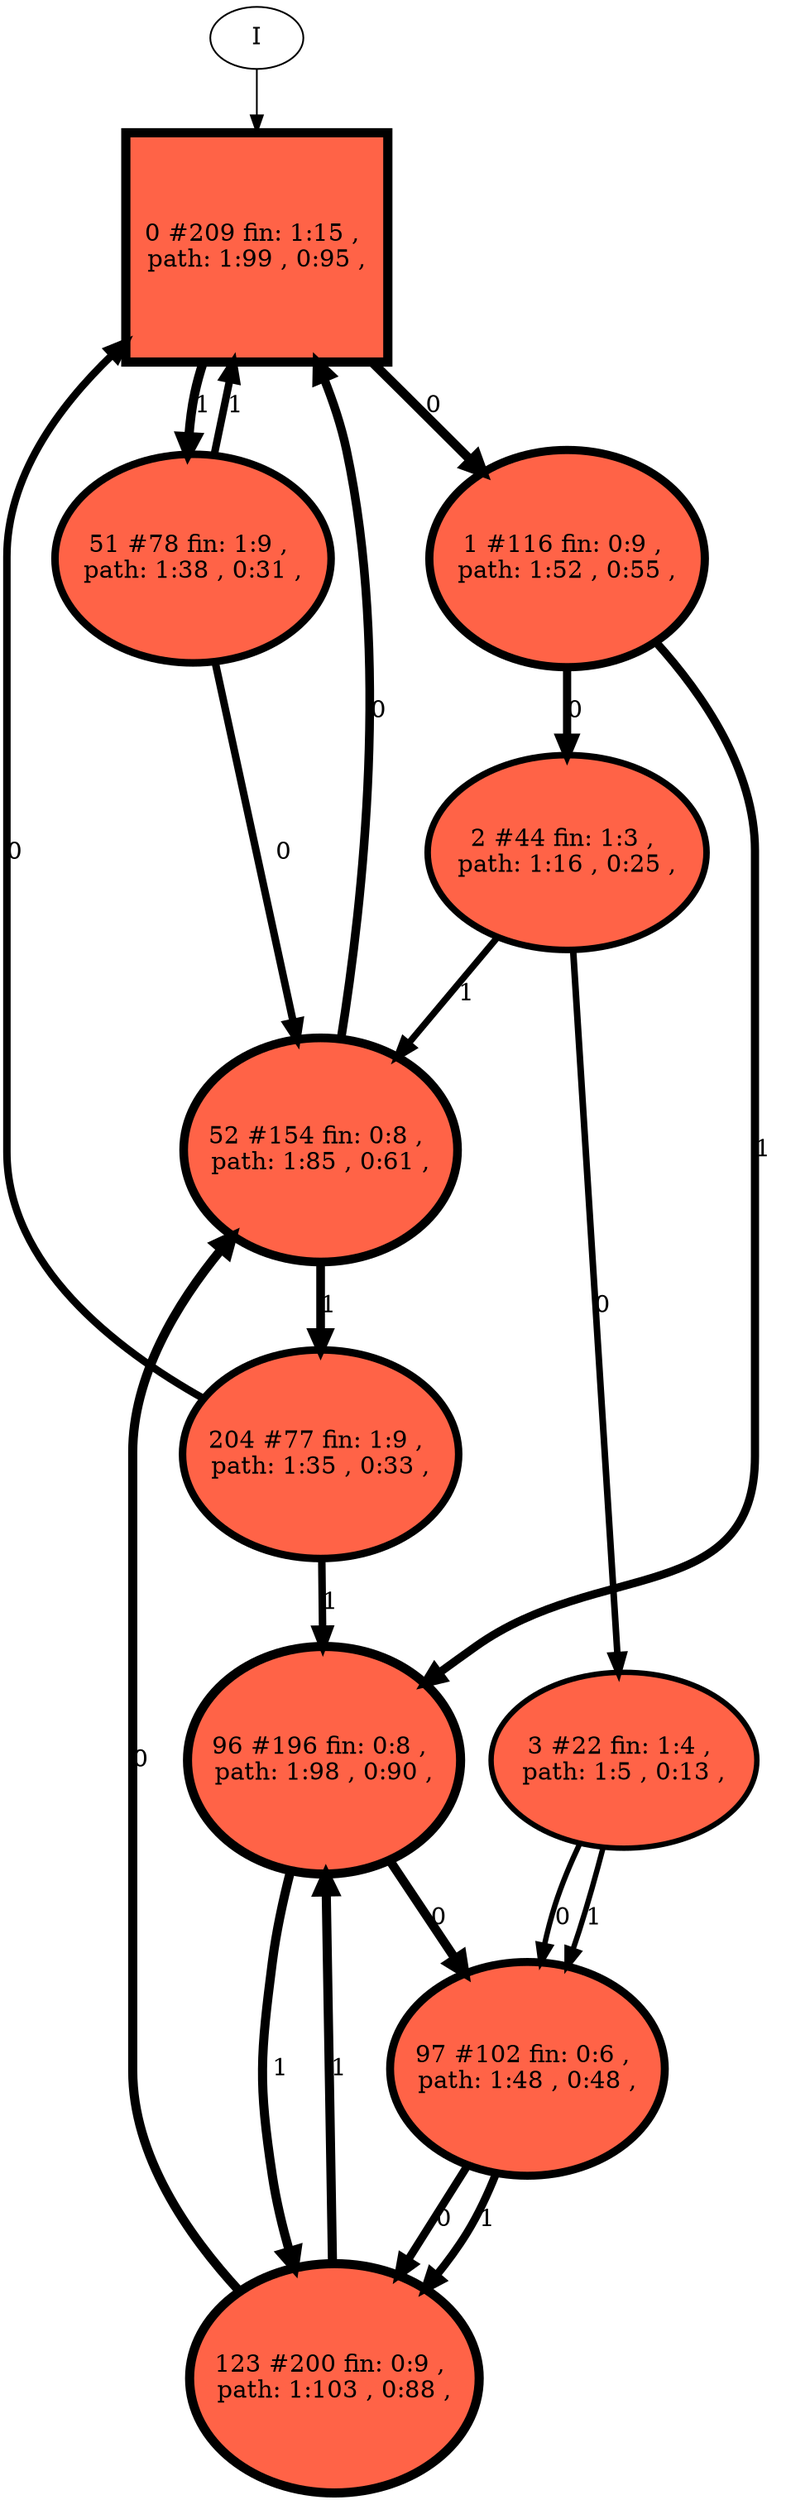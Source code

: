 // produced with flexfringe // 
digraph DFA {
	0 [label="root" shape=box];
		I -> 0;
	0 [ label="0 #209 fin: 1:15 , 
 path: 1:99 , 0:95 , " , style=filled, fillcolor="tomato", width=1.848, height=1.848, penwidth=5.34711];
		0 -> 1 [label="0 " , penwidth=5.34711 ];
		0 -> 51 [label="1 " , penwidth=5.34711 ];
	1 [ label="1 #116 fin: 0:9 , 
 path: 1:52 , 0:55 , " , style=filled, fillcolor="tomato", width=1.75131, height=1.75131, penwidth=4.76217];
		1 -> 2 [label="0 " , penwidth=4.76217 ];
		1 -> 96 [label="1 " , penwidth=4.76217 ];
	51 [ label="51 #78 fin: 1:9 , 
 path: 1:38 , 0:31 , " , style=filled, fillcolor="tomato", width=1.68073, height=1.68073, penwidth=4.36945];
		51 -> 52 [label="0 " , penwidth=4.36945 ];
		51 -> 0 [label="1 " , penwidth=4.36945 ];
	2 [ label="2 #44 fin: 1:3 , 
 path: 1:16 , 0:25 , " , style=filled, fillcolor="tomato", width=1.57, height=1.57, penwidth=3.80666];
		2 -> 3 [label="0 " , penwidth=3.80666 ];
		2 -> 52 [label="1 " , penwidth=3.80666 ];
	96 [ label="96 #196 fin: 0:8 , 
 path: 1:98 , 0:90 , " , style=filled, fillcolor="tomato", width=1.83788, height=1.83788, penwidth=5.2832];
		96 -> 97 [label="0 " , penwidth=5.2832 ];
		96 -> 123 [label="1 " , penwidth=5.2832 ];
	52 [ label="52 #154 fin: 0:8 , 
 path: 1:85 , 0:61 , " , style=filled, fillcolor="tomato", width=1.79897, height=1.79897, penwidth=5.04343];
		52 -> 0 [label="0 " , penwidth=5.04343 ];
		52 -> 204 [label="1 " , penwidth=5.04343 ];
	3 [ label="3 #22 fin: 1:4 , 
 path: 1:5 , 0:13 , " , style=filled, fillcolor="tomato", width=1.41961, height=1.41961, penwidth=3.13549];
		3 -> 97 [label="0 " , penwidth=3.13549 ];
		3 -> 97 [label="1 " , penwidth=3.13549 ];
	97 [ label="97 #102 fin: 0:6 , 
 path: 1:48 , 0:48 , " , style=filled, fillcolor="tomato", width=1.72895, height=1.72895, penwidth=4.63473];
		97 -> 123 [label="0 " , penwidth=4.63473 ];
		97 -> 123 [label="1 " , penwidth=4.63473 ];
	123 [ label="123 #200 fin: 0:9 , 
 path: 1:103 , 0:88 , " , style=filled, fillcolor="tomato", width=1.84107, height=1.84107, penwidth=5.3033];
		123 -> 52 [label="0 " , penwidth=5.3033 ];
		123 -> 96 [label="1 " , penwidth=5.3033 ];
	204 [ label="204 #77 fin: 1:9 , 
 path: 1:35 , 0:33 , " , style=filled, fillcolor="tomato", width=1.67835, height=1.67835, penwidth=4.35671];
		204 -> 0 [label="0 " , penwidth=4.35671 ];
		204 -> 96 [label="1 " , penwidth=4.35671 ];
}
